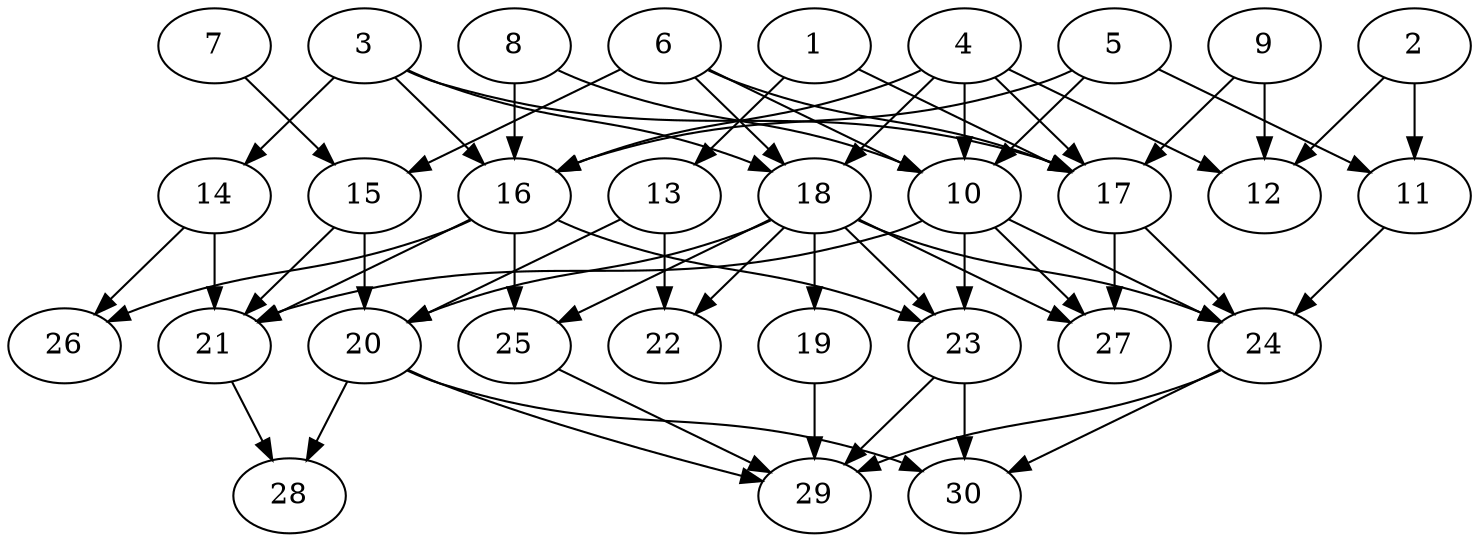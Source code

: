 // DAG automatically generated by daggen at Thu Oct  3 14:04:18 2019
// ./daggen --dot -n 30 --ccr 0.5 --fat 0.7 --regular 0.9 --density 0.5 --mindata 5242880 --maxdata 52428800 
digraph G {
  1 [size="27889664", alpha="0.20", expect_size="13944832"] 
  1 -> 13 [size ="13944832"]
  1 -> 17 [size ="13944832"]
  2 [size="84410368", alpha="0.18", expect_size="42205184"] 
  2 -> 11 [size ="42205184"]
  2 -> 12 [size ="42205184"]
  3 [size="77099008", alpha="0.09", expect_size="38549504"] 
  3 -> 14 [size ="38549504"]
  3 -> 16 [size ="38549504"]
  3 -> 17 [size ="38549504"]
  3 -> 18 [size ="38549504"]
  4 [size="82696192", alpha="0.12", expect_size="41348096"] 
  4 -> 10 [size ="41348096"]
  4 -> 12 [size ="41348096"]
  4 -> 16 [size ="41348096"]
  4 -> 17 [size ="41348096"]
  4 -> 18 [size ="41348096"]
  5 [size="96475136", alpha="0.07", expect_size="48237568"] 
  5 -> 10 [size ="48237568"]
  5 -> 11 [size ="48237568"]
  5 -> 16 [size ="48237568"]
  6 [size="70211584", alpha="0.15", expect_size="35105792"] 
  6 -> 10 [size ="35105792"]
  6 -> 15 [size ="35105792"]
  6 -> 17 [size ="35105792"]
  6 -> 18 [size ="35105792"]
  7 [size="69539840", alpha="0.04", expect_size="34769920"] 
  7 -> 15 [size ="34769920"]
  8 [size="100679680", alpha="0.06", expect_size="50339840"] 
  8 -> 10 [size ="50339840"]
  8 -> 16 [size ="50339840"]
  9 [size="44302336", alpha="0.05", expect_size="22151168"] 
  9 -> 12 [size ="22151168"]
  9 -> 17 [size ="22151168"]
  10 [size="73635840", alpha="0.10", expect_size="36817920"] 
  10 -> 21 [size ="36817920"]
  10 -> 23 [size ="36817920"]
  10 -> 24 [size ="36817920"]
  10 -> 27 [size ="36817920"]
  11 [size="31440896", alpha="0.09", expect_size="15720448"] 
  11 -> 24 [size ="15720448"]
  12 [size="30435328", alpha="0.14", expect_size="15217664"] 
  13 [size="18720768", alpha="0.04", expect_size="9360384"] 
  13 -> 20 [size ="9360384"]
  13 -> 22 [size ="9360384"]
  14 [size="62599168", alpha="0.07", expect_size="31299584"] 
  14 -> 21 [size ="31299584"]
  14 -> 26 [size ="31299584"]
  15 [size="23283712", alpha="0.11", expect_size="11641856"] 
  15 -> 20 [size ="11641856"]
  15 -> 21 [size ="11641856"]
  16 [size="58554368", alpha="0.15", expect_size="29277184"] 
  16 -> 21 [size ="29277184"]
  16 -> 23 [size ="29277184"]
  16 -> 25 [size ="29277184"]
  16 -> 26 [size ="29277184"]
  17 [size="35022848", alpha="0.18", expect_size="17511424"] 
  17 -> 24 [size ="17511424"]
  17 -> 27 [size ="17511424"]
  18 [size="52162560", alpha="0.04", expect_size="26081280"] 
  18 -> 19 [size ="26081280"]
  18 -> 20 [size ="26081280"]
  18 -> 22 [size ="26081280"]
  18 -> 23 [size ="26081280"]
  18 -> 24 [size ="26081280"]
  18 -> 25 [size ="26081280"]
  18 -> 27 [size ="26081280"]
  19 [size="82087936", alpha="0.15", expect_size="41043968"] 
  19 -> 29 [size ="41043968"]
  20 [size="104513536", alpha="0.07", expect_size="52256768"] 
  20 -> 28 [size ="52256768"]
  20 -> 29 [size ="52256768"]
  20 -> 30 [size ="52256768"]
  21 [size="57663488", alpha="0.02", expect_size="28831744"] 
  21 -> 28 [size ="28831744"]
  22 [size="98955264", alpha="0.13", expect_size="49477632"] 
  23 [size="72364032", alpha="0.18", expect_size="36182016"] 
  23 -> 29 [size ="36182016"]
  23 -> 30 [size ="36182016"]
  24 [size="92188672", alpha="0.18", expect_size="46094336"] 
  24 -> 29 [size ="46094336"]
  24 -> 30 [size ="46094336"]
  25 [size="32063488", alpha="0.17", expect_size="16031744"] 
  25 -> 29 [size ="16031744"]
  26 [size="85780480", alpha="0.08", expect_size="42890240"] 
  27 [size="63713280", alpha="0.12", expect_size="31856640"] 
  28 [size="56211456", alpha="0.15", expect_size="28105728"] 
  29 [size="73932800", alpha="0.05", expect_size="36966400"] 
  30 [size="50495488", alpha="0.08", expect_size="25247744"] 
}
